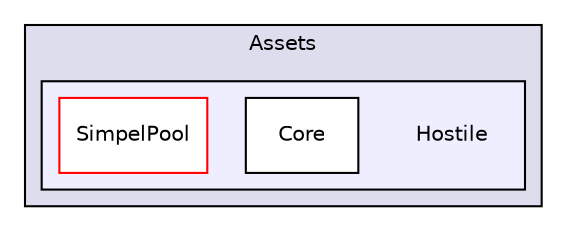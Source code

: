 digraph "C:/Users/Anthony/Game_Development/Unity_Projects/Hostile/Assets/Hostile" {
  compound=true
  node [ fontsize="10", fontname="Helvetica"];
  edge [ labelfontsize="10", labelfontname="Helvetica"];
  subgraph clusterdir_84bbf7b3c7f28a5a18725745e1505219 {
    graph [ bgcolor="#ddddee", pencolor="black", label="Assets" fontname="Helvetica", fontsize="10", URL="dir_84bbf7b3c7f28a5a18725745e1505219.html"]
  subgraph clusterdir_5fa1efae0aeb32b57d582be1e4d4bc67 {
    graph [ bgcolor="#eeeeff", pencolor="black", label="" URL="dir_5fa1efae0aeb32b57d582be1e4d4bc67.html"];
    dir_5fa1efae0aeb32b57d582be1e4d4bc67 [shape=plaintext label="Hostile"];
    dir_e28bb131a5a50aaae009968039803d1d [shape=box label="Core" color="black" fillcolor="white" style="filled" URL="dir_e28bb131a5a50aaae009968039803d1d.html"];
    dir_a2d84f40a83203956e7e30f6e12b9b91 [shape=box label="SimpelPool" color="red" fillcolor="white" style="filled" URL="dir_a2d84f40a83203956e7e30f6e12b9b91.html"];
  }
  }
}
